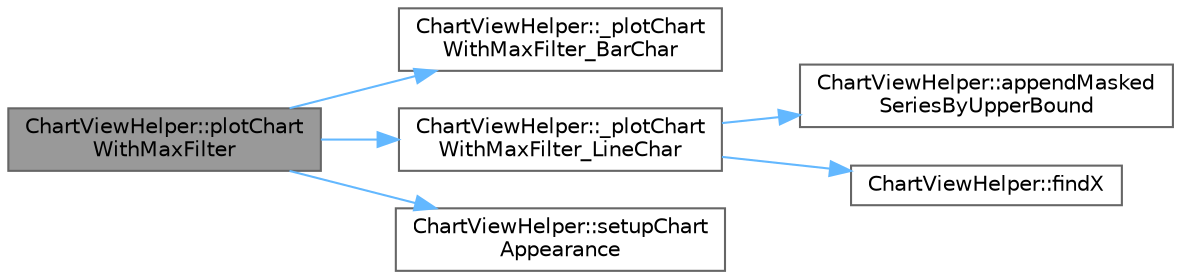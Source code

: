 digraph "ChartViewHelper::plotChartWithMaxFilter"
{
 // LATEX_PDF_SIZE
  bgcolor="transparent";
  edge [fontname=Helvetica,fontsize=10,labelfontname=Helvetica,labelfontsize=10];
  node [fontname=Helvetica,fontsize=10,shape=box,height=0.2,width=0.4];
  rankdir="LR";
  Node1 [id="Node000001",label="ChartViewHelper::plotChart\lWithMaxFilter",height=0.2,width=0.4,color="gray40", fillcolor="grey60", style="filled", fontcolor="black",tooltip="فیلتربالا گذر برای داه‌ها"];
  Node1 -> Node2 [id="edge1_Node000001_Node000002",color="steelblue1",style="solid",tooltip=" "];
  Node2 [id="Node000002",label="ChartViewHelper::_plotChart\lWithMaxFilter_BarChar",height=0.2,width=0.4,color="grey40", fillcolor="white", style="filled",URL="$class_chart_view_helper.html#acdeff16360860824960091b1b1f38bac",tooltip="فیلتر بالا گذر برای حالت گسسته"];
  Node1 -> Node3 [id="edge2_Node000001_Node000003",color="steelblue1",style="solid",tooltip=" "];
  Node3 [id="Node000003",label="ChartViewHelper::_plotChart\lWithMaxFilter_LineChar",height=0.2,width=0.4,color="grey40", fillcolor="white", style="filled",URL="$class_chart_view_helper.html#afe8dc70dc392995d62b491a32835cb9e",tooltip="فیلتر بالا گذر برای حالت پیوسته"];
  Node3 -> Node4 [id="edge3_Node000003_Node000004",color="steelblue1",style="solid",tooltip=" "];
  Node4 [id="Node000004",label="ChartViewHelper::appendMasked\lSeriesByUpperBound",height=0.2,width=0.4,color="grey40", fillcolor="white", style="filled",URL="$class_chart_view_helper.html#a44ba1265fed2d71ca4e61c3b4f56f655",tooltip="ساخت سری‌های کران بالا و کران پایین برای حساب کردن مساحت فیلترشده"];
  Node3 -> Node5 [id="edge4_Node000003_Node000005",color="steelblue1",style="solid",tooltip=" "];
  Node5 [id="Node000005",label="ChartViewHelper::findX",height=0.2,width=0.4,color="grey40", fillcolor="white", style="filled",URL="$class_chart_view_helper.html#a2233b809143957aebc5592a05b79a754",tooltip="محاسبه محل تقاطع"];
  Node1 -> Node6 [id="edge5_Node000001_Node000006",color="steelblue1",style="solid",tooltip=" "];
  Node6 [id="Node000006",label="ChartViewHelper::setupChart\lAppearance",height=0.2,width=0.4,color="grey40", fillcolor="white", style="filled",URL="$class_chart_view_helper.html#a6dc5562d8e7d51aa481f4b7543c8abc1",tooltip="تنظیم ظاهر و ویژگی‌های پایه نمودار"];
}
